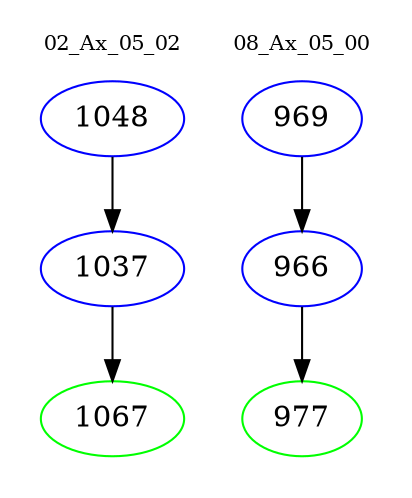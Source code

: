 digraph{
subgraph cluster_0 {
color = white
label = "02_Ax_05_02";
fontsize=10;
T0_1048 [label="1048", color="blue"]
T0_1048 -> T0_1037 [color="black"]
T0_1037 [label="1037", color="blue"]
T0_1037 -> T0_1067 [color="black"]
T0_1067 [label="1067", color="green"]
}
subgraph cluster_1 {
color = white
label = "08_Ax_05_00";
fontsize=10;
T1_969 [label="969", color="blue"]
T1_969 -> T1_966 [color="black"]
T1_966 [label="966", color="blue"]
T1_966 -> T1_977 [color="black"]
T1_977 [label="977", color="green"]
}
}
